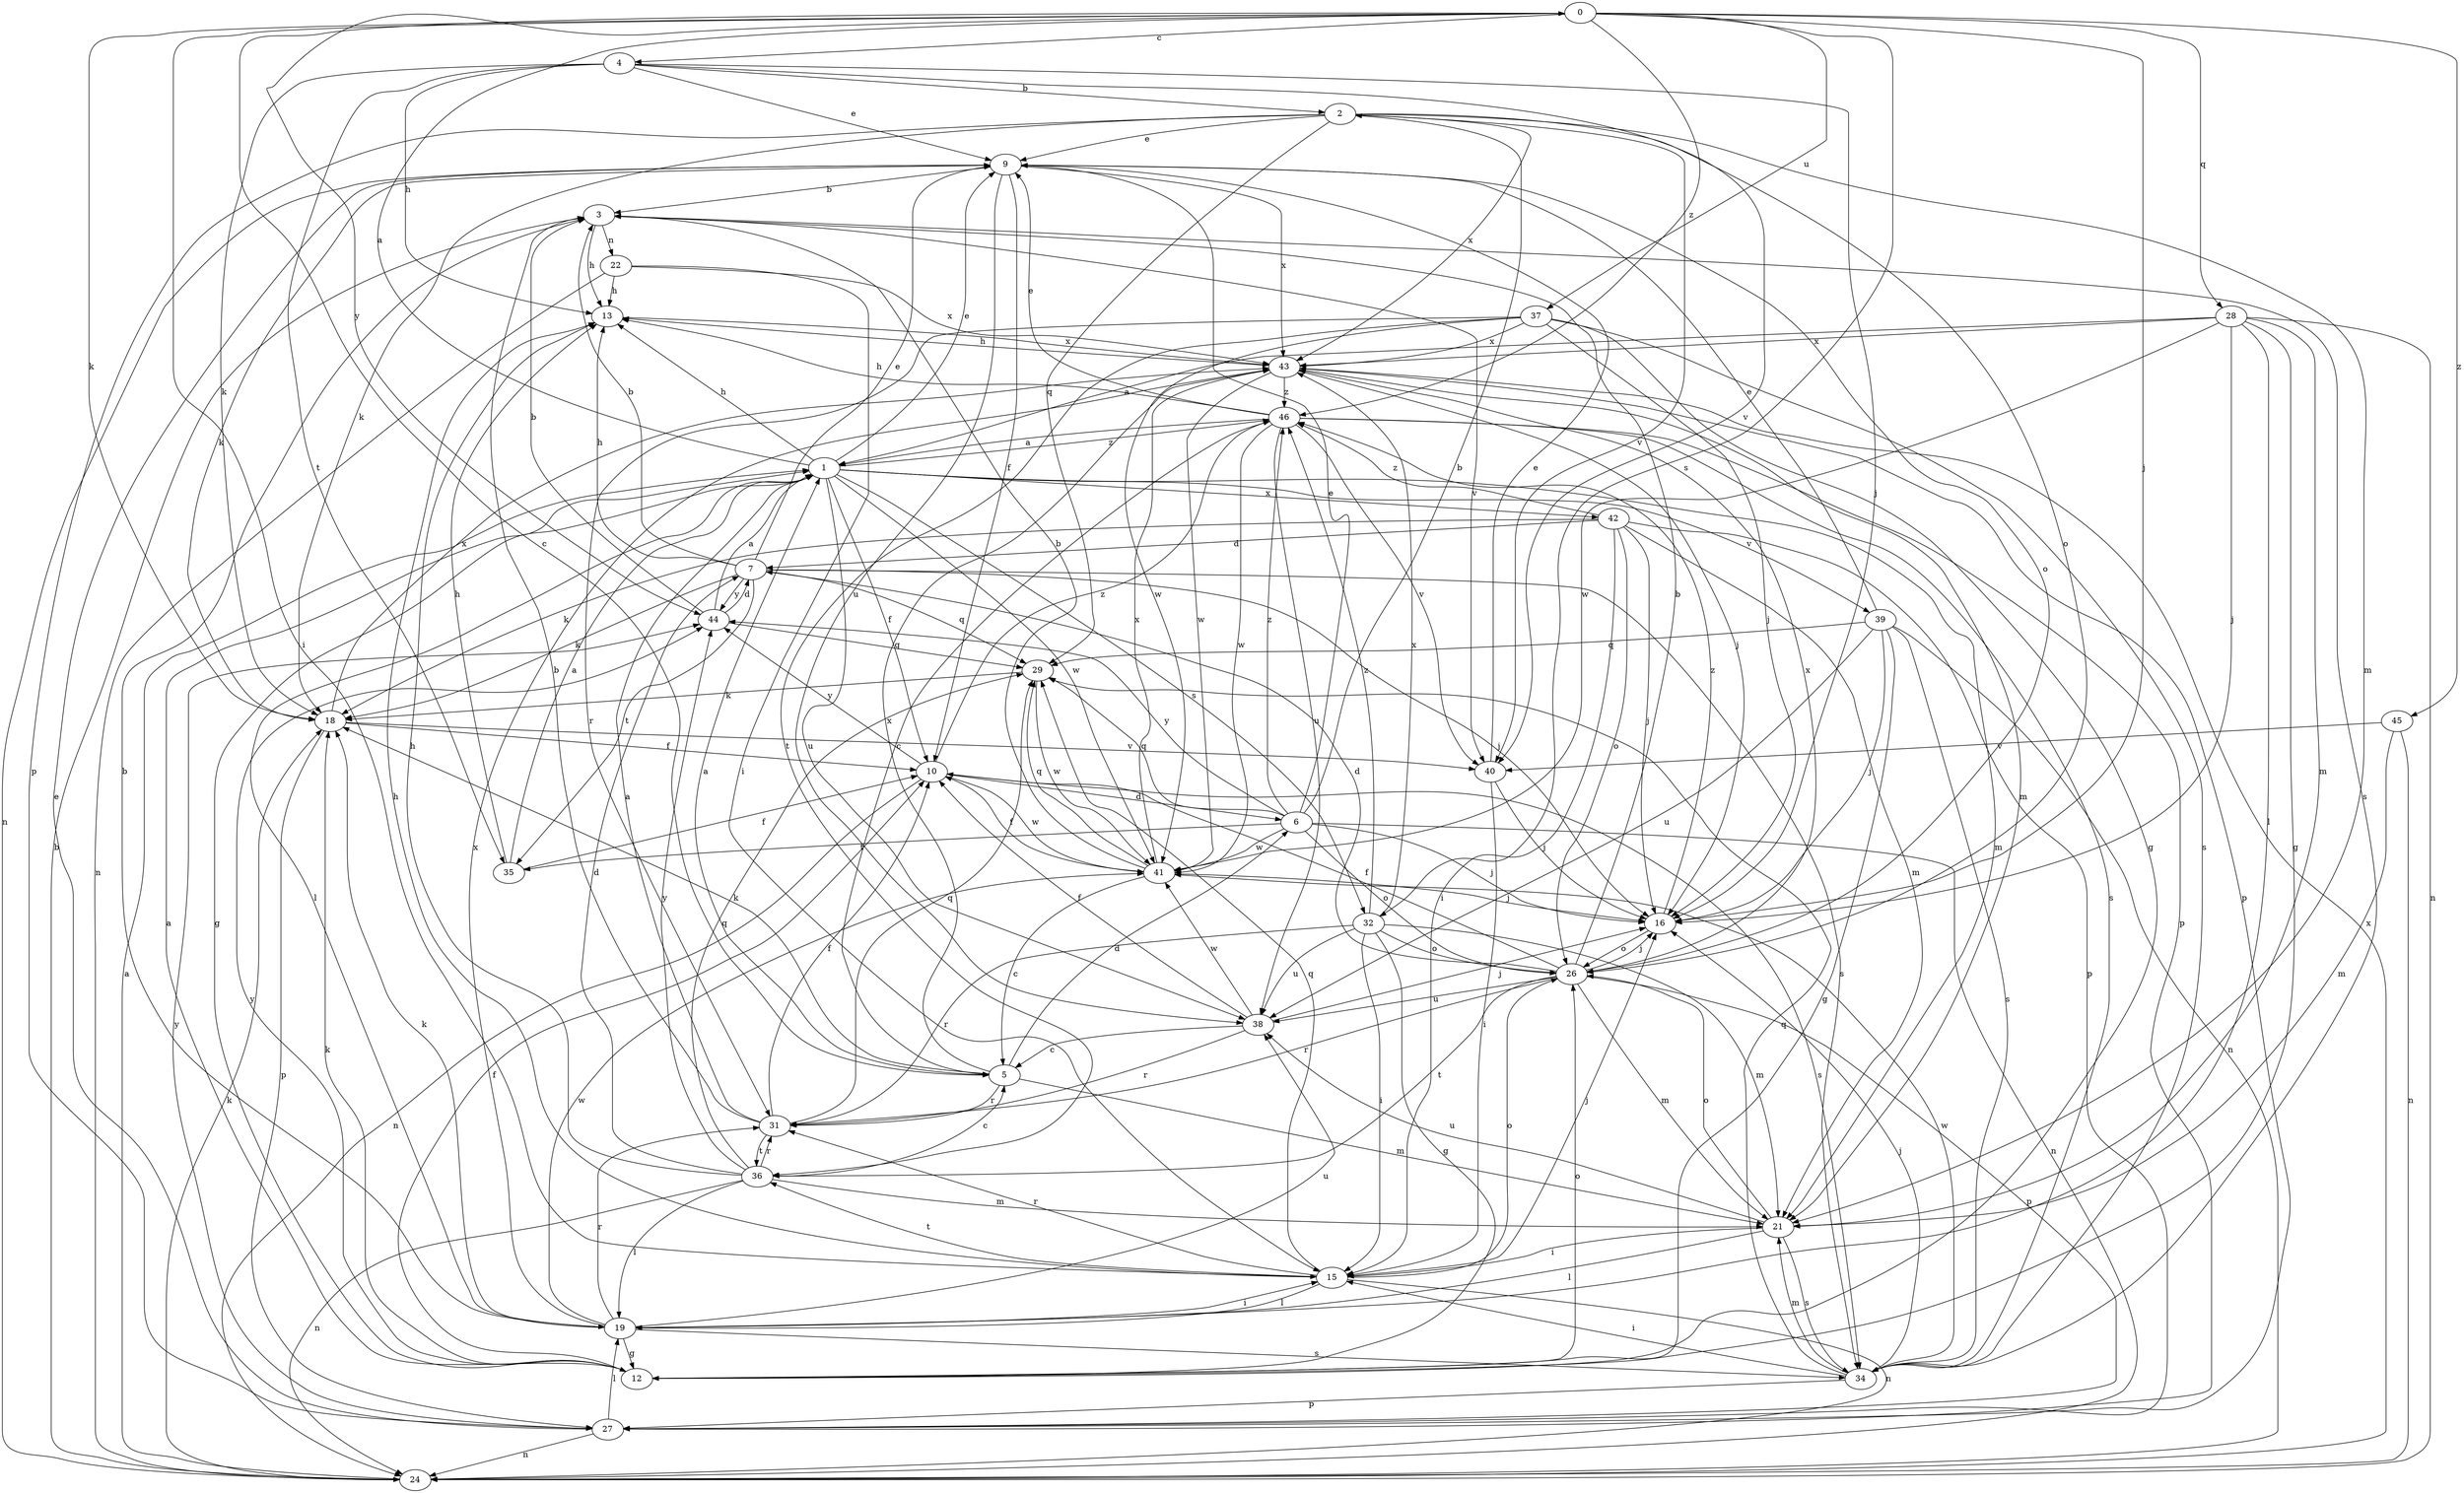 strict digraph  {
0;
1;
2;
3;
4;
5;
6;
7;
9;
10;
12;
13;
15;
16;
18;
19;
21;
22;
24;
26;
27;
28;
29;
31;
32;
34;
35;
36;
37;
38;
39;
40;
41;
42;
43;
44;
45;
46;
0 -> 4  [label=c];
0 -> 5  [label=c];
0 -> 15  [label=i];
0 -> 16  [label=j];
0 -> 18  [label=k];
0 -> 28  [label=q];
0 -> 32  [label=s];
0 -> 37  [label=u];
0 -> 44  [label=y];
0 -> 45  [label=z];
0 -> 46  [label=z];
1 -> 0  [label=a];
1 -> 9  [label=e];
1 -> 10  [label=f];
1 -> 12  [label=g];
1 -> 13  [label=h];
1 -> 19  [label=l];
1 -> 21  [label=m];
1 -> 32  [label=s];
1 -> 38  [label=u];
1 -> 39  [label=v];
1 -> 41  [label=w];
1 -> 42  [label=x];
1 -> 46  [label=z];
2 -> 9  [label=e];
2 -> 18  [label=k];
2 -> 21  [label=m];
2 -> 26  [label=o];
2 -> 27  [label=p];
2 -> 29  [label=q];
2 -> 40  [label=v];
2 -> 43  [label=x];
3 -> 13  [label=h];
3 -> 22  [label=n];
3 -> 34  [label=s];
3 -> 40  [label=v];
4 -> 2  [label=b];
4 -> 9  [label=e];
4 -> 13  [label=h];
4 -> 16  [label=j];
4 -> 18  [label=k];
4 -> 35  [label=t];
4 -> 40  [label=v];
5 -> 1  [label=a];
5 -> 6  [label=d];
5 -> 18  [label=k];
5 -> 21  [label=m];
5 -> 31  [label=r];
5 -> 43  [label=x];
6 -> 2  [label=b];
6 -> 9  [label=e];
6 -> 16  [label=j];
6 -> 24  [label=n];
6 -> 26  [label=o];
6 -> 29  [label=q];
6 -> 35  [label=t];
6 -> 41  [label=w];
6 -> 44  [label=y];
6 -> 46  [label=z];
7 -> 3  [label=b];
7 -> 9  [label=e];
7 -> 13  [label=h];
7 -> 16  [label=j];
7 -> 18  [label=k];
7 -> 29  [label=q];
7 -> 34  [label=s];
7 -> 35  [label=t];
7 -> 44  [label=y];
9 -> 3  [label=b];
9 -> 10  [label=f];
9 -> 18  [label=k];
9 -> 24  [label=n];
9 -> 26  [label=o];
9 -> 38  [label=u];
9 -> 43  [label=x];
10 -> 6  [label=d];
10 -> 24  [label=n];
10 -> 34  [label=s];
10 -> 41  [label=w];
10 -> 44  [label=y];
10 -> 46  [label=z];
12 -> 1  [label=a];
12 -> 10  [label=f];
12 -> 18  [label=k];
12 -> 26  [label=o];
12 -> 44  [label=y];
13 -> 43  [label=x];
15 -> 13  [label=h];
15 -> 16  [label=j];
15 -> 19  [label=l];
15 -> 24  [label=n];
15 -> 26  [label=o];
15 -> 29  [label=q];
15 -> 31  [label=r];
15 -> 36  [label=t];
16 -> 26  [label=o];
16 -> 46  [label=z];
18 -> 10  [label=f];
18 -> 27  [label=p];
18 -> 40  [label=v];
18 -> 43  [label=x];
19 -> 3  [label=b];
19 -> 12  [label=g];
19 -> 15  [label=i];
19 -> 18  [label=k];
19 -> 31  [label=r];
19 -> 34  [label=s];
19 -> 38  [label=u];
19 -> 41  [label=w];
19 -> 43  [label=x];
21 -> 15  [label=i];
21 -> 19  [label=l];
21 -> 26  [label=o];
21 -> 34  [label=s];
21 -> 38  [label=u];
22 -> 13  [label=h];
22 -> 15  [label=i];
22 -> 24  [label=n];
22 -> 43  [label=x];
24 -> 1  [label=a];
24 -> 3  [label=b];
24 -> 18  [label=k];
24 -> 43  [label=x];
26 -> 3  [label=b];
26 -> 7  [label=d];
26 -> 10  [label=f];
26 -> 16  [label=j];
26 -> 21  [label=m];
26 -> 27  [label=p];
26 -> 31  [label=r];
26 -> 36  [label=t];
26 -> 38  [label=u];
26 -> 43  [label=x];
27 -> 9  [label=e];
27 -> 19  [label=l];
27 -> 24  [label=n];
27 -> 44  [label=y];
28 -> 1  [label=a];
28 -> 12  [label=g];
28 -> 16  [label=j];
28 -> 19  [label=l];
28 -> 21  [label=m];
28 -> 24  [label=n];
28 -> 41  [label=w];
28 -> 43  [label=x];
29 -> 18  [label=k];
29 -> 41  [label=w];
31 -> 1  [label=a];
31 -> 3  [label=b];
31 -> 10  [label=f];
31 -> 29  [label=q];
31 -> 36  [label=t];
32 -> 12  [label=g];
32 -> 15  [label=i];
32 -> 21  [label=m];
32 -> 26  [label=o];
32 -> 31  [label=r];
32 -> 38  [label=u];
32 -> 43  [label=x];
32 -> 46  [label=z];
34 -> 15  [label=i];
34 -> 16  [label=j];
34 -> 21  [label=m];
34 -> 27  [label=p];
34 -> 29  [label=q];
34 -> 41  [label=w];
35 -> 1  [label=a];
35 -> 10  [label=f];
35 -> 13  [label=h];
36 -> 5  [label=c];
36 -> 7  [label=d];
36 -> 13  [label=h];
36 -> 19  [label=l];
36 -> 21  [label=m];
36 -> 24  [label=n];
36 -> 29  [label=q];
36 -> 31  [label=r];
36 -> 44  [label=y];
37 -> 12  [label=g];
37 -> 16  [label=j];
37 -> 31  [label=r];
37 -> 34  [label=s];
37 -> 36  [label=t];
37 -> 41  [label=w];
37 -> 43  [label=x];
38 -> 5  [label=c];
38 -> 10  [label=f];
38 -> 16  [label=j];
38 -> 31  [label=r];
38 -> 41  [label=w];
39 -> 9  [label=e];
39 -> 12  [label=g];
39 -> 16  [label=j];
39 -> 24  [label=n];
39 -> 29  [label=q];
39 -> 34  [label=s];
39 -> 38  [label=u];
40 -> 9  [label=e];
40 -> 15  [label=i];
40 -> 16  [label=j];
41 -> 3  [label=b];
41 -> 5  [label=c];
41 -> 10  [label=f];
41 -> 16  [label=j];
41 -> 29  [label=q];
41 -> 43  [label=x];
42 -> 7  [label=d];
42 -> 15  [label=i];
42 -> 16  [label=j];
42 -> 18  [label=k];
42 -> 21  [label=m];
42 -> 26  [label=o];
42 -> 27  [label=p];
42 -> 46  [label=z];
43 -> 13  [label=h];
43 -> 16  [label=j];
43 -> 21  [label=m];
43 -> 27  [label=p];
43 -> 41  [label=w];
43 -> 46  [label=z];
44 -> 1  [label=a];
44 -> 3  [label=b];
44 -> 7  [label=d];
44 -> 29  [label=q];
45 -> 21  [label=m];
45 -> 24  [label=n];
45 -> 40  [label=v];
46 -> 1  [label=a];
46 -> 5  [label=c];
46 -> 9  [label=e];
46 -> 13  [label=h];
46 -> 27  [label=p];
46 -> 34  [label=s];
46 -> 38  [label=u];
46 -> 40  [label=v];
46 -> 41  [label=w];
}
